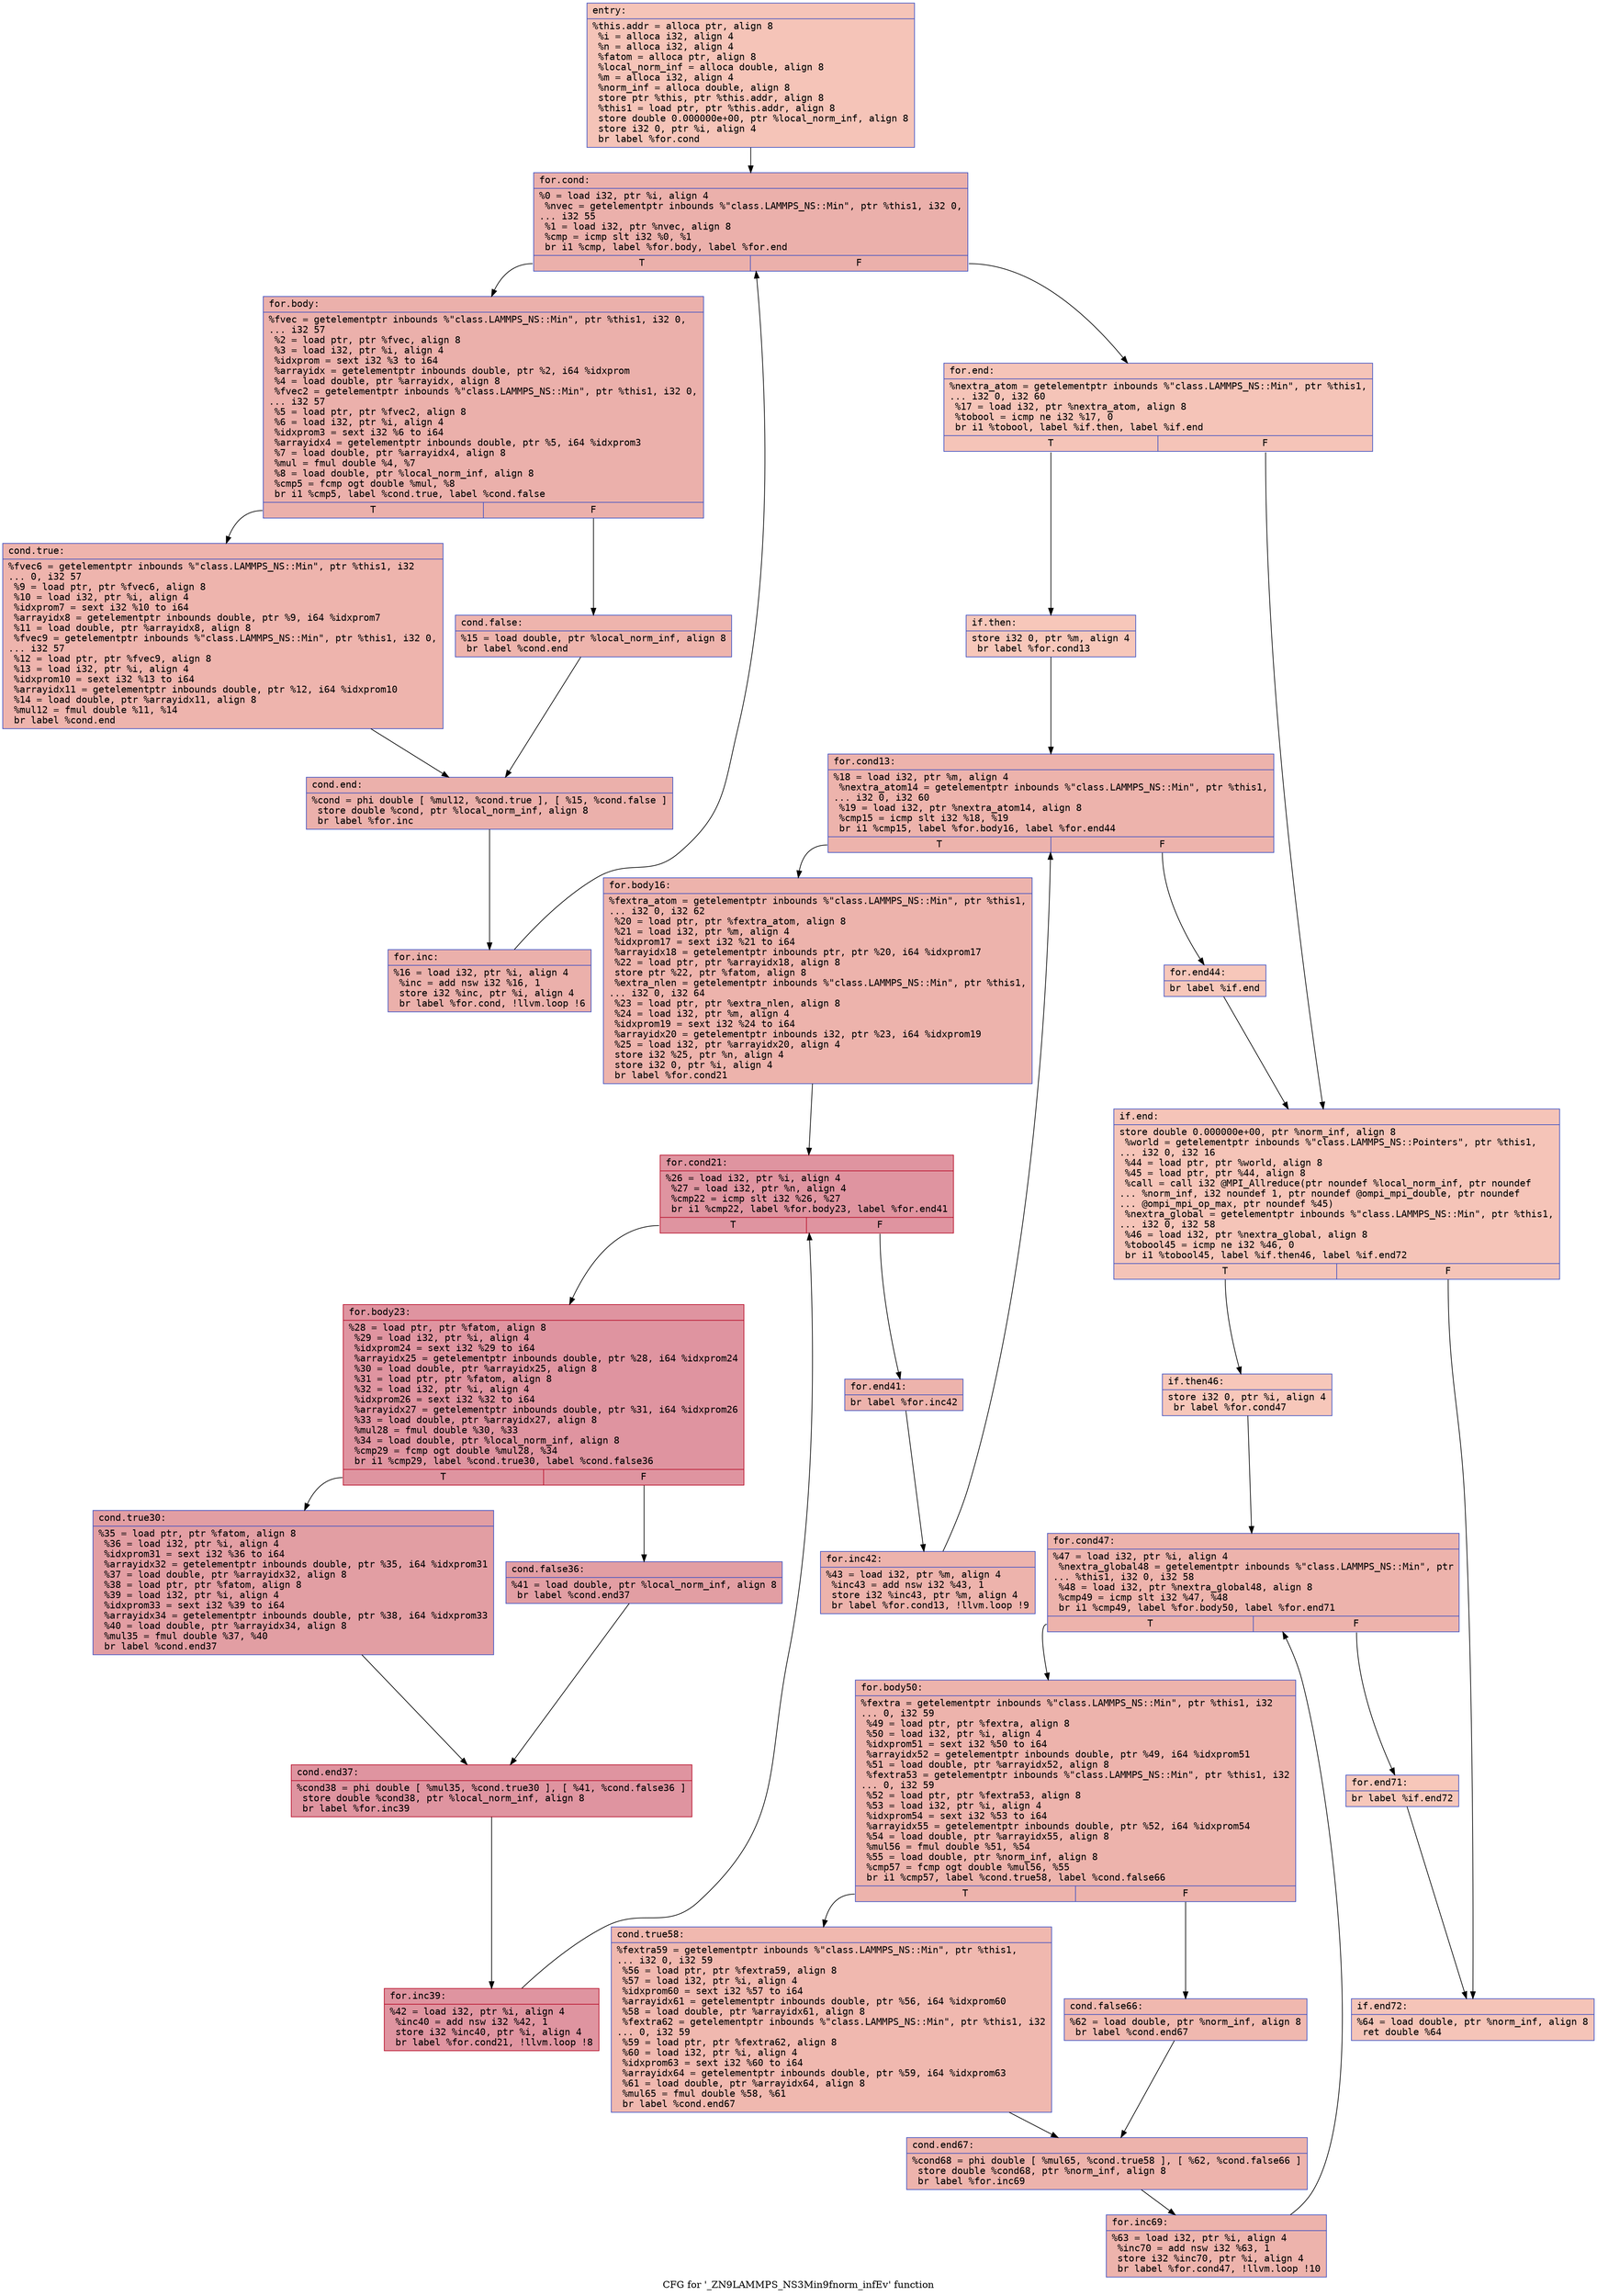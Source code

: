 digraph "CFG for '_ZN9LAMMPS_NS3Min9fnorm_infEv' function" {
	label="CFG for '_ZN9LAMMPS_NS3Min9fnorm_infEv' function";

	Node0x55814ad291d0 [shape=record,color="#3d50c3ff", style=filled, fillcolor="#e97a5f70" fontname="Courier",label="{entry:\l|  %this.addr = alloca ptr, align 8\l  %i = alloca i32, align 4\l  %n = alloca i32, align 4\l  %fatom = alloca ptr, align 8\l  %local_norm_inf = alloca double, align 8\l  %m = alloca i32, align 4\l  %norm_inf = alloca double, align 8\l  store ptr %this, ptr %this.addr, align 8\l  %this1 = load ptr, ptr %this.addr, align 8\l  store double 0.000000e+00, ptr %local_norm_inf, align 8\l  store i32 0, ptr %i, align 4\l  br label %for.cond\l}"];
	Node0x55814ad291d0 -> Node0x55814ad29710[tooltip="entry -> for.cond\nProbability 100.00%" ];
	Node0x55814ad29710 [shape=record,color="#3d50c3ff", style=filled, fillcolor="#d24b4070" fontname="Courier",label="{for.cond:\l|  %0 = load i32, ptr %i, align 4\l  %nvec = getelementptr inbounds %\"class.LAMMPS_NS::Min\", ptr %this1, i32 0,\l... i32 55\l  %1 = load i32, ptr %nvec, align 8\l  %cmp = icmp slt i32 %0, %1\l  br i1 %cmp, label %for.body, label %for.end\l|{<s0>T|<s1>F}}"];
	Node0x55814ad29710:s0 -> Node0x55814ad29c30[tooltip="for.cond -> for.body\nProbability 96.88%" ];
	Node0x55814ad29710:s1 -> Node0x55814ad29cb0[tooltip="for.cond -> for.end\nProbability 3.12%" ];
	Node0x55814ad29c30 [shape=record,color="#3d50c3ff", style=filled, fillcolor="#d24b4070" fontname="Courier",label="{for.body:\l|  %fvec = getelementptr inbounds %\"class.LAMMPS_NS::Min\", ptr %this1, i32 0,\l... i32 57\l  %2 = load ptr, ptr %fvec, align 8\l  %3 = load i32, ptr %i, align 4\l  %idxprom = sext i32 %3 to i64\l  %arrayidx = getelementptr inbounds double, ptr %2, i64 %idxprom\l  %4 = load double, ptr %arrayidx, align 8\l  %fvec2 = getelementptr inbounds %\"class.LAMMPS_NS::Min\", ptr %this1, i32 0,\l... i32 57\l  %5 = load ptr, ptr %fvec2, align 8\l  %6 = load i32, ptr %i, align 4\l  %idxprom3 = sext i32 %6 to i64\l  %arrayidx4 = getelementptr inbounds double, ptr %5, i64 %idxprom3\l  %7 = load double, ptr %arrayidx4, align 8\l  %mul = fmul double %4, %7\l  %8 = load double, ptr %local_norm_inf, align 8\l  %cmp5 = fcmp ogt double %mul, %8\l  br i1 %cmp5, label %cond.true, label %cond.false\l|{<s0>T|<s1>F}}"];
	Node0x55814ad29c30:s0 -> Node0x55814ad2a740[tooltip="for.body -> cond.true\nProbability 50.00%" ];
	Node0x55814ad29c30:s1 -> Node0x55814ad2a7c0[tooltip="for.body -> cond.false\nProbability 50.00%" ];
	Node0x55814ad2a740 [shape=record,color="#3d50c3ff", style=filled, fillcolor="#d8564670" fontname="Courier",label="{cond.true:\l|  %fvec6 = getelementptr inbounds %\"class.LAMMPS_NS::Min\", ptr %this1, i32\l... 0, i32 57\l  %9 = load ptr, ptr %fvec6, align 8\l  %10 = load i32, ptr %i, align 4\l  %idxprom7 = sext i32 %10 to i64\l  %arrayidx8 = getelementptr inbounds double, ptr %9, i64 %idxprom7\l  %11 = load double, ptr %arrayidx8, align 8\l  %fvec9 = getelementptr inbounds %\"class.LAMMPS_NS::Min\", ptr %this1, i32 0,\l... i32 57\l  %12 = load ptr, ptr %fvec9, align 8\l  %13 = load i32, ptr %i, align 4\l  %idxprom10 = sext i32 %13 to i64\l  %arrayidx11 = getelementptr inbounds double, ptr %12, i64 %idxprom10\l  %14 = load double, ptr %arrayidx11, align 8\l  %mul12 = fmul double %11, %14\l  br label %cond.end\l}"];
	Node0x55814ad2a740 -> Node0x55814ad2b2d0[tooltip="cond.true -> cond.end\nProbability 100.00%" ];
	Node0x55814ad2a7c0 [shape=record,color="#3d50c3ff", style=filled, fillcolor="#d8564670" fontname="Courier",label="{cond.false:\l|  %15 = load double, ptr %local_norm_inf, align 8\l  br label %cond.end\l}"];
	Node0x55814ad2a7c0 -> Node0x55814ad2b2d0[tooltip="cond.false -> cond.end\nProbability 100.00%" ];
	Node0x55814ad2b2d0 [shape=record,color="#3d50c3ff", style=filled, fillcolor="#d24b4070" fontname="Courier",label="{cond.end:\l|  %cond = phi double [ %mul12, %cond.true ], [ %15, %cond.false ]\l  store double %cond, ptr %local_norm_inf, align 8\l  br label %for.inc\l}"];
	Node0x55814ad2b2d0 -> Node0x55814ad2b570[tooltip="cond.end -> for.inc\nProbability 100.00%" ];
	Node0x55814ad2b570 [shape=record,color="#3d50c3ff", style=filled, fillcolor="#d24b4070" fontname="Courier",label="{for.inc:\l|  %16 = load i32, ptr %i, align 4\l  %inc = add nsw i32 %16, 1\l  store i32 %inc, ptr %i, align 4\l  br label %for.cond, !llvm.loop !6\l}"];
	Node0x55814ad2b570 -> Node0x55814ad29710[tooltip="for.inc -> for.cond\nProbability 100.00%" ];
	Node0x55814ad29cb0 [shape=record,color="#3d50c3ff", style=filled, fillcolor="#e97a5f70" fontname="Courier",label="{for.end:\l|  %nextra_atom = getelementptr inbounds %\"class.LAMMPS_NS::Min\", ptr %this1,\l... i32 0, i32 60\l  %17 = load i32, ptr %nextra_atom, align 8\l  %tobool = icmp ne i32 %17, 0\l  br i1 %tobool, label %if.then, label %if.end\l|{<s0>T|<s1>F}}"];
	Node0x55814ad29cb0:s0 -> Node0x55814ad2bc00[tooltip="for.end -> if.then\nProbability 62.50%" ];
	Node0x55814ad29cb0:s1 -> Node0x55814ad2bc70[tooltip="for.end -> if.end\nProbability 37.50%" ];
	Node0x55814ad2bc00 [shape=record,color="#3d50c3ff", style=filled, fillcolor="#ec7f6370" fontname="Courier",label="{if.then:\l|  store i32 0, ptr %m, align 4\l  br label %for.cond13\l}"];
	Node0x55814ad2bc00 -> Node0x55814ad2be30[tooltip="if.then -> for.cond13\nProbability 100.00%" ];
	Node0x55814ad2be30 [shape=record,color="#3d50c3ff", style=filled, fillcolor="#d6524470" fontname="Courier",label="{for.cond13:\l|  %18 = load i32, ptr %m, align 4\l  %nextra_atom14 = getelementptr inbounds %\"class.LAMMPS_NS::Min\", ptr %this1,\l... i32 0, i32 60\l  %19 = load i32, ptr %nextra_atom14, align 8\l  %cmp15 = icmp slt i32 %18, %19\l  br i1 %cmp15, label %for.body16, label %for.end44\l|{<s0>T|<s1>F}}"];
	Node0x55814ad2be30:s0 -> Node0x55814ad2c1c0[tooltip="for.cond13 -> for.body16\nProbability 96.88%" ];
	Node0x55814ad2be30:s1 -> Node0x55814ad2c240[tooltip="for.cond13 -> for.end44\nProbability 3.12%" ];
	Node0x55814ad2c1c0 [shape=record,color="#3d50c3ff", style=filled, fillcolor="#d6524470" fontname="Courier",label="{for.body16:\l|  %fextra_atom = getelementptr inbounds %\"class.LAMMPS_NS::Min\", ptr %this1,\l... i32 0, i32 62\l  %20 = load ptr, ptr %fextra_atom, align 8\l  %21 = load i32, ptr %m, align 4\l  %idxprom17 = sext i32 %21 to i64\l  %arrayidx18 = getelementptr inbounds ptr, ptr %20, i64 %idxprom17\l  %22 = load ptr, ptr %arrayidx18, align 8\l  store ptr %22, ptr %fatom, align 8\l  %extra_nlen = getelementptr inbounds %\"class.LAMMPS_NS::Min\", ptr %this1,\l... i32 0, i32 64\l  %23 = load ptr, ptr %extra_nlen, align 8\l  %24 = load i32, ptr %m, align 4\l  %idxprom19 = sext i32 %24 to i64\l  %arrayidx20 = getelementptr inbounds i32, ptr %23, i64 %idxprom19\l  %25 = load i32, ptr %arrayidx20, align 4\l  store i32 %25, ptr %n, align 4\l  store i32 0, ptr %i, align 4\l  br label %for.cond21\l}"];
	Node0x55814ad2c1c0 -> Node0x55814abe3a90[tooltip="for.body16 -> for.cond21\nProbability 100.00%" ];
	Node0x55814abe3a90 [shape=record,color="#b70d28ff", style=filled, fillcolor="#b70d2870" fontname="Courier",label="{for.cond21:\l|  %26 = load i32, ptr %i, align 4\l  %27 = load i32, ptr %n, align 4\l  %cmp22 = icmp slt i32 %26, %27\l  br i1 %cmp22, label %for.body23, label %for.end41\l|{<s0>T|<s1>F}}"];
	Node0x55814abe3a90:s0 -> Node0x55814ad2d240[tooltip="for.cond21 -> for.body23\nProbability 96.88%" ];
	Node0x55814abe3a90:s1 -> Node0x55814ad2d290[tooltip="for.cond21 -> for.end41\nProbability 3.12%" ];
	Node0x55814ad2d240 [shape=record,color="#b70d28ff", style=filled, fillcolor="#b70d2870" fontname="Courier",label="{for.body23:\l|  %28 = load ptr, ptr %fatom, align 8\l  %29 = load i32, ptr %i, align 4\l  %idxprom24 = sext i32 %29 to i64\l  %arrayidx25 = getelementptr inbounds double, ptr %28, i64 %idxprom24\l  %30 = load double, ptr %arrayidx25, align 8\l  %31 = load ptr, ptr %fatom, align 8\l  %32 = load i32, ptr %i, align 4\l  %idxprom26 = sext i32 %32 to i64\l  %arrayidx27 = getelementptr inbounds double, ptr %31, i64 %idxprom26\l  %33 = load double, ptr %arrayidx27, align 8\l  %mul28 = fmul double %30, %33\l  %34 = load double, ptr %local_norm_inf, align 8\l  %cmp29 = fcmp ogt double %mul28, %34\l  br i1 %cmp29, label %cond.true30, label %cond.false36\l|{<s0>T|<s1>F}}"];
	Node0x55814ad2d240:s0 -> Node0x55814ad2db80[tooltip="for.body23 -> cond.true30\nProbability 50.00%" ];
	Node0x55814ad2d240:s1 -> Node0x55814ad2dc00[tooltip="for.body23 -> cond.false36\nProbability 50.00%" ];
	Node0x55814ad2db80 [shape=record,color="#3d50c3ff", style=filled, fillcolor="#be242e70" fontname="Courier",label="{cond.true30:\l|  %35 = load ptr, ptr %fatom, align 8\l  %36 = load i32, ptr %i, align 4\l  %idxprom31 = sext i32 %36 to i64\l  %arrayidx32 = getelementptr inbounds double, ptr %35, i64 %idxprom31\l  %37 = load double, ptr %arrayidx32, align 8\l  %38 = load ptr, ptr %fatom, align 8\l  %39 = load i32, ptr %i, align 4\l  %idxprom33 = sext i32 %39 to i64\l  %arrayidx34 = getelementptr inbounds double, ptr %38, i64 %idxprom33\l  %40 = load double, ptr %arrayidx34, align 8\l  %mul35 = fmul double %37, %40\l  br label %cond.end37\l}"];
	Node0x55814ad2db80 -> Node0x55814ad2e3c0[tooltip="cond.true30 -> cond.end37\nProbability 100.00%" ];
	Node0x55814ad2dc00 [shape=record,color="#3d50c3ff", style=filled, fillcolor="#be242e70" fontname="Courier",label="{cond.false36:\l|  %41 = load double, ptr %local_norm_inf, align 8\l  br label %cond.end37\l}"];
	Node0x55814ad2dc00 -> Node0x55814ad2e3c0[tooltip="cond.false36 -> cond.end37\nProbability 100.00%" ];
	Node0x55814ad2e3c0 [shape=record,color="#b70d28ff", style=filled, fillcolor="#b70d2870" fontname="Courier",label="{cond.end37:\l|  %cond38 = phi double [ %mul35, %cond.true30 ], [ %41, %cond.false36 ]\l  store double %cond38, ptr %local_norm_inf, align 8\l  br label %for.inc39\l}"];
	Node0x55814ad2e3c0 -> Node0x55814ac8e740[tooltip="cond.end37 -> for.inc39\nProbability 100.00%" ];
	Node0x55814ac8e740 [shape=record,color="#b70d28ff", style=filled, fillcolor="#b70d2870" fontname="Courier",label="{for.inc39:\l|  %42 = load i32, ptr %i, align 4\l  %inc40 = add nsw i32 %42, 1\l  store i32 %inc40, ptr %i, align 4\l  br label %for.cond21, !llvm.loop !8\l}"];
	Node0x55814ac8e740 -> Node0x55814abe3a90[tooltip="for.inc39 -> for.cond21\nProbability 100.00%" ];
	Node0x55814ad2d290 [shape=record,color="#3d50c3ff", style=filled, fillcolor="#d6524470" fontname="Courier",label="{for.end41:\l|  br label %for.inc42\l}"];
	Node0x55814ad2d290 -> Node0x55814ac8ec20[tooltip="for.end41 -> for.inc42\nProbability 100.00%" ];
	Node0x55814ac8ec20 [shape=record,color="#3d50c3ff", style=filled, fillcolor="#d6524470" fontname="Courier",label="{for.inc42:\l|  %43 = load i32, ptr %m, align 4\l  %inc43 = add nsw i32 %43, 1\l  store i32 %inc43, ptr %m, align 4\l  br label %for.cond13, !llvm.loop !9\l}"];
	Node0x55814ac8ec20 -> Node0x55814ad2be30[tooltip="for.inc42 -> for.cond13\nProbability 100.00%" ];
	Node0x55814ad2c240 [shape=record,color="#3d50c3ff", style=filled, fillcolor="#ec7f6370" fontname="Courier",label="{for.end44:\l|  br label %if.end\l}"];
	Node0x55814ad2c240 -> Node0x55814ad2bc70[tooltip="for.end44 -> if.end\nProbability 100.00%" ];
	Node0x55814ad2bc70 [shape=record,color="#3d50c3ff", style=filled, fillcolor="#e97a5f70" fontname="Courier",label="{if.end:\l|  store double 0.000000e+00, ptr %norm_inf, align 8\l  %world = getelementptr inbounds %\"class.LAMMPS_NS::Pointers\", ptr %this1,\l... i32 0, i32 16\l  %44 = load ptr, ptr %world, align 8\l  %45 = load ptr, ptr %44, align 8\l  %call = call i32 @MPI_Allreduce(ptr noundef %local_norm_inf, ptr noundef\l... %norm_inf, i32 noundef 1, ptr noundef @ompi_mpi_double, ptr noundef\l... @ompi_mpi_op_max, ptr noundef %45)\l  %nextra_global = getelementptr inbounds %\"class.LAMMPS_NS::Min\", ptr %this1,\l... i32 0, i32 58\l  %46 = load i32, ptr %nextra_global, align 8\l  %tobool45 = icmp ne i32 %46, 0\l  br i1 %tobool45, label %if.then46, label %if.end72\l|{<s0>T|<s1>F}}"];
	Node0x55814ad2bc70:s0 -> Node0x55814ac8f790[tooltip="if.end -> if.then46\nProbability 62.50%" ];
	Node0x55814ad2bc70:s1 -> Node0x55814ac8f810[tooltip="if.end -> if.end72\nProbability 37.50%" ];
	Node0x55814ac8f790 [shape=record,color="#3d50c3ff", style=filled, fillcolor="#ec7f6370" fontname="Courier",label="{if.then46:\l|  store i32 0, ptr %i, align 4\l  br label %for.cond47\l}"];
	Node0x55814ac8f790 -> Node0x55814ac8f9e0[tooltip="if.then46 -> for.cond47\nProbability 100.00%" ];
	Node0x55814ac8f9e0 [shape=record,color="#3d50c3ff", style=filled, fillcolor="#d6524470" fontname="Courier",label="{for.cond47:\l|  %47 = load i32, ptr %i, align 4\l  %nextra_global48 = getelementptr inbounds %\"class.LAMMPS_NS::Min\", ptr\l... %this1, i32 0, i32 58\l  %48 = load i32, ptr %nextra_global48, align 8\l  %cmp49 = icmp slt i32 %47, %48\l  br i1 %cmp49, label %for.body50, label %for.end71\l|{<s0>T|<s1>F}}"];
	Node0x55814ac8f9e0:s0 -> Node0x55814ac90590[tooltip="for.cond47 -> for.body50\nProbability 96.88%" ];
	Node0x55814ac8f9e0:s1 -> Node0x55814ac905e0[tooltip="for.cond47 -> for.end71\nProbability 3.12%" ];
	Node0x55814ac90590 [shape=record,color="#3d50c3ff", style=filled, fillcolor="#d6524470" fontname="Courier",label="{for.body50:\l|  %fextra = getelementptr inbounds %\"class.LAMMPS_NS::Min\", ptr %this1, i32\l... 0, i32 59\l  %49 = load ptr, ptr %fextra, align 8\l  %50 = load i32, ptr %i, align 4\l  %idxprom51 = sext i32 %50 to i64\l  %arrayidx52 = getelementptr inbounds double, ptr %49, i64 %idxprom51\l  %51 = load double, ptr %arrayidx52, align 8\l  %fextra53 = getelementptr inbounds %\"class.LAMMPS_NS::Min\", ptr %this1, i32\l... 0, i32 59\l  %52 = load ptr, ptr %fextra53, align 8\l  %53 = load i32, ptr %i, align 4\l  %idxprom54 = sext i32 %53 to i64\l  %arrayidx55 = getelementptr inbounds double, ptr %52, i64 %idxprom54\l  %54 = load double, ptr %arrayidx55, align 8\l  %mul56 = fmul double %51, %54\l  %55 = load double, ptr %norm_inf, align 8\l  %cmp57 = fcmp ogt double %mul56, %55\l  br i1 %cmp57, label %cond.true58, label %cond.false66\l|{<s0>T|<s1>F}}"];
	Node0x55814ac90590:s0 -> Node0x55814ac910a0[tooltip="for.body50 -> cond.true58\nProbability 50.00%" ];
	Node0x55814ac90590:s1 -> Node0x55814ac91120[tooltip="for.body50 -> cond.false66\nProbability 50.00%" ];
	Node0x55814ac910a0 [shape=record,color="#3d50c3ff", style=filled, fillcolor="#dc5d4a70" fontname="Courier",label="{cond.true58:\l|  %fextra59 = getelementptr inbounds %\"class.LAMMPS_NS::Min\", ptr %this1,\l... i32 0, i32 59\l  %56 = load ptr, ptr %fextra59, align 8\l  %57 = load i32, ptr %i, align 4\l  %idxprom60 = sext i32 %57 to i64\l  %arrayidx61 = getelementptr inbounds double, ptr %56, i64 %idxprom60\l  %58 = load double, ptr %arrayidx61, align 8\l  %fextra62 = getelementptr inbounds %\"class.LAMMPS_NS::Min\", ptr %this1, i32\l... 0, i32 59\l  %59 = load ptr, ptr %fextra62, align 8\l  %60 = load i32, ptr %i, align 4\l  %idxprom63 = sext i32 %60 to i64\l  %arrayidx64 = getelementptr inbounds double, ptr %59, i64 %idxprom63\l  %61 = load double, ptr %arrayidx64, align 8\l  %mul65 = fmul double %58, %61\l  br label %cond.end67\l}"];
	Node0x55814ac910a0 -> Node0x55814ac92100[tooltip="cond.true58 -> cond.end67\nProbability 100.00%" ];
	Node0x55814ac91120 [shape=record,color="#3d50c3ff", style=filled, fillcolor="#dc5d4a70" fontname="Courier",label="{cond.false66:\l|  %62 = load double, ptr %norm_inf, align 8\l  br label %cond.end67\l}"];
	Node0x55814ac91120 -> Node0x55814ac92100[tooltip="cond.false66 -> cond.end67\nProbability 100.00%" ];
	Node0x55814ac92100 [shape=record,color="#3d50c3ff", style=filled, fillcolor="#d6524470" fontname="Courier",label="{cond.end67:\l|  %cond68 = phi double [ %mul65, %cond.true58 ], [ %62, %cond.false66 ]\l  store double %cond68, ptr %norm_inf, align 8\l  br label %for.inc69\l}"];
	Node0x55814ac92100 -> Node0x55814ac923a0[tooltip="cond.end67 -> for.inc69\nProbability 100.00%" ];
	Node0x55814ac923a0 [shape=record,color="#3d50c3ff", style=filled, fillcolor="#d6524470" fontname="Courier",label="{for.inc69:\l|  %63 = load i32, ptr %i, align 4\l  %inc70 = add nsw i32 %63, 1\l  store i32 %inc70, ptr %i, align 4\l  br label %for.cond47, !llvm.loop !10\l}"];
	Node0x55814ac923a0 -> Node0x55814ac8f9e0[tooltip="for.inc69 -> for.cond47\nProbability 100.00%" ];
	Node0x55814ac905e0 [shape=record,color="#3d50c3ff", style=filled, fillcolor="#ec7f6370" fontname="Courier",label="{for.end71:\l|  br label %if.end72\l}"];
	Node0x55814ac905e0 -> Node0x55814ac8f810[tooltip="for.end71 -> if.end72\nProbability 100.00%" ];
	Node0x55814ac8f810 [shape=record,color="#3d50c3ff", style=filled, fillcolor="#e97a5f70" fontname="Courier",label="{if.end72:\l|  %64 = load double, ptr %norm_inf, align 8\l  ret double %64\l}"];
}
